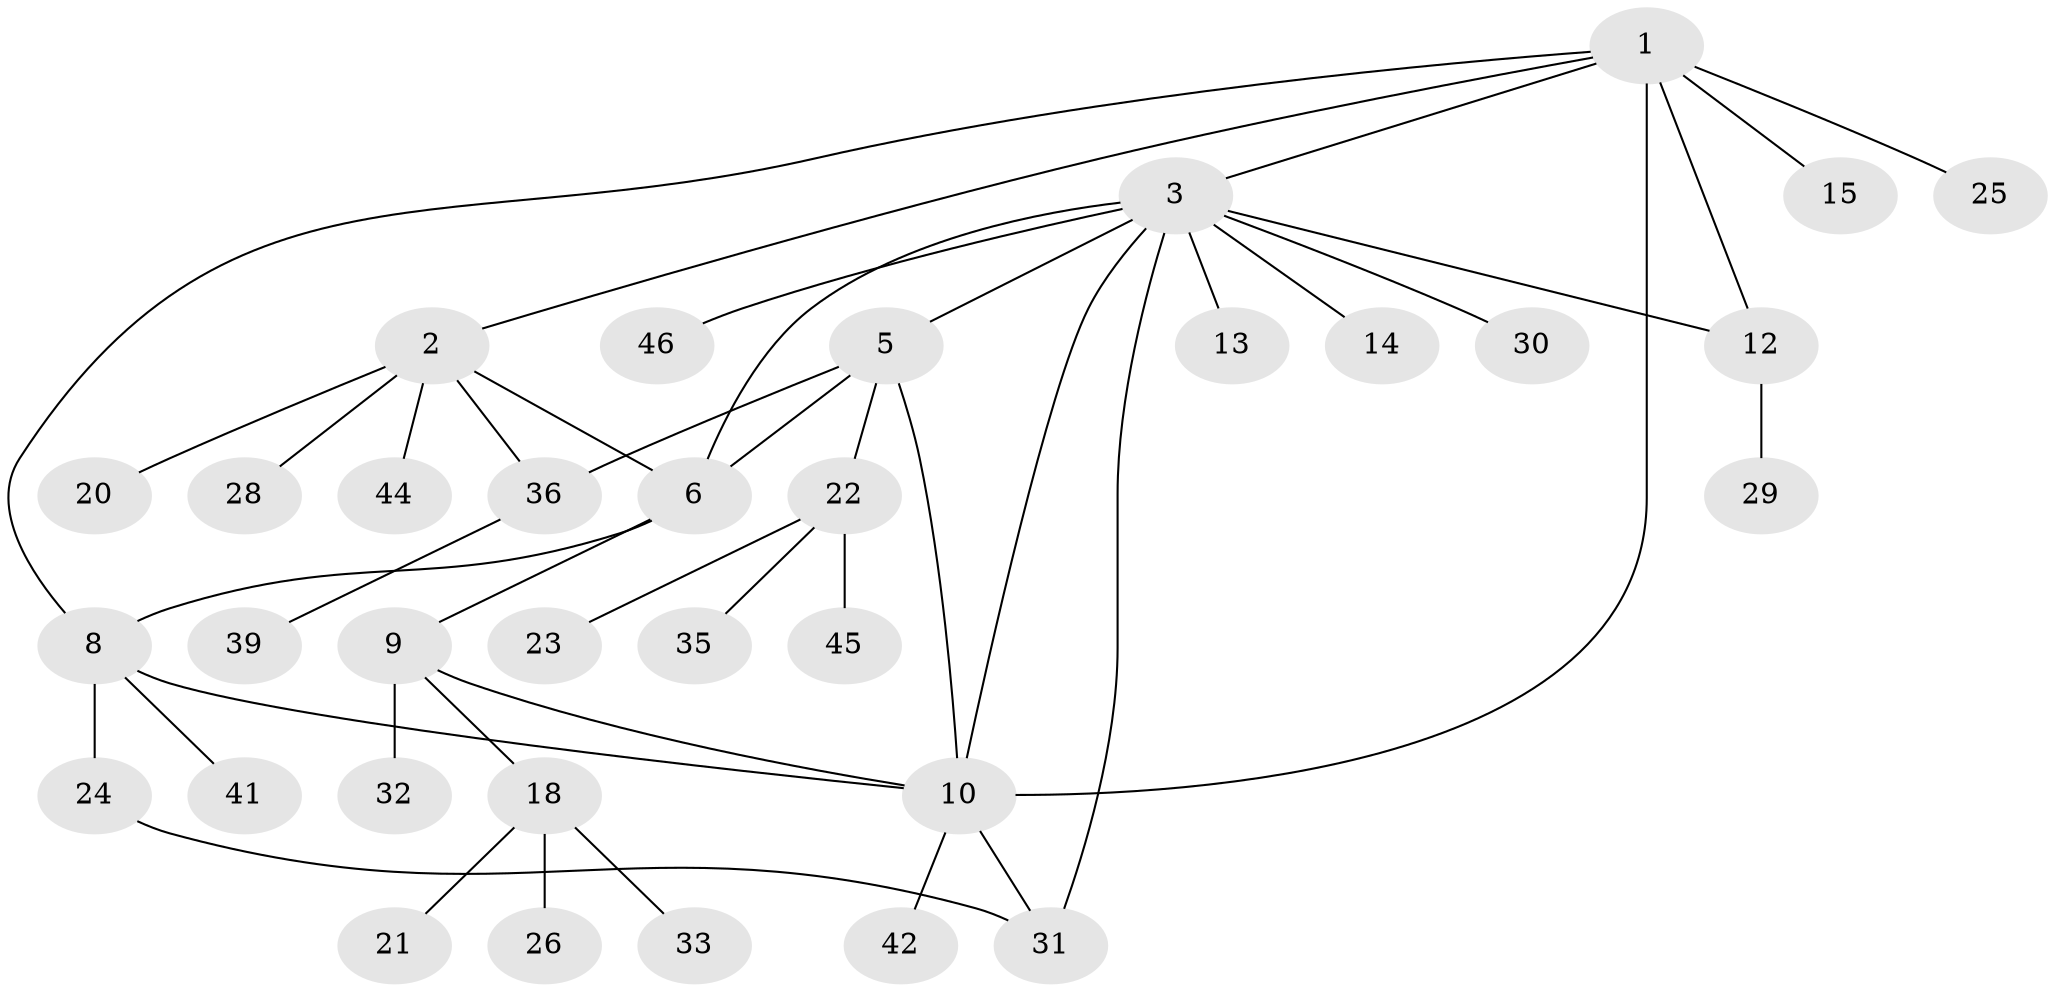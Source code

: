 // Generated by graph-tools (version 1.1) at 2025/24/03/03/25 07:24:18]
// undirected, 34 vertices, 44 edges
graph export_dot {
graph [start="1"]
  node [color=gray90,style=filled];
  1 [super="+48"];
  2 [super="+11"];
  3 [super="+4"];
  5 [super="+16"];
  6 [super="+7"];
  8;
  9 [super="+17"];
  10 [super="+37"];
  12;
  13;
  14;
  15;
  18 [super="+19"];
  20;
  21;
  22 [super="+34"];
  23;
  24 [super="+27"];
  25;
  26;
  28;
  29;
  30;
  31 [super="+40"];
  32 [super="+38"];
  33;
  35;
  36 [super="+43"];
  39;
  41 [super="+47"];
  42;
  44;
  45;
  46;
  1 -- 2;
  1 -- 8;
  1 -- 10;
  1 -- 12;
  1 -- 15;
  1 -- 25;
  1 -- 3;
  2 -- 6;
  2 -- 20;
  2 -- 28;
  2 -- 36;
  2 -- 44;
  3 -- 5;
  3 -- 13;
  3 -- 31;
  3 -- 6;
  3 -- 10;
  3 -- 12;
  3 -- 46;
  3 -- 14;
  3 -- 30;
  5 -- 6;
  5 -- 10;
  5 -- 36;
  5 -- 22;
  6 -- 8;
  6 -- 9;
  8 -- 10;
  8 -- 24;
  8 -- 41;
  9 -- 10;
  9 -- 18;
  9 -- 32;
  10 -- 42;
  10 -- 31;
  12 -- 29;
  18 -- 26;
  18 -- 33;
  18 -- 21;
  22 -- 23;
  22 -- 45;
  22 -- 35;
  24 -- 31;
  36 -- 39;
}
